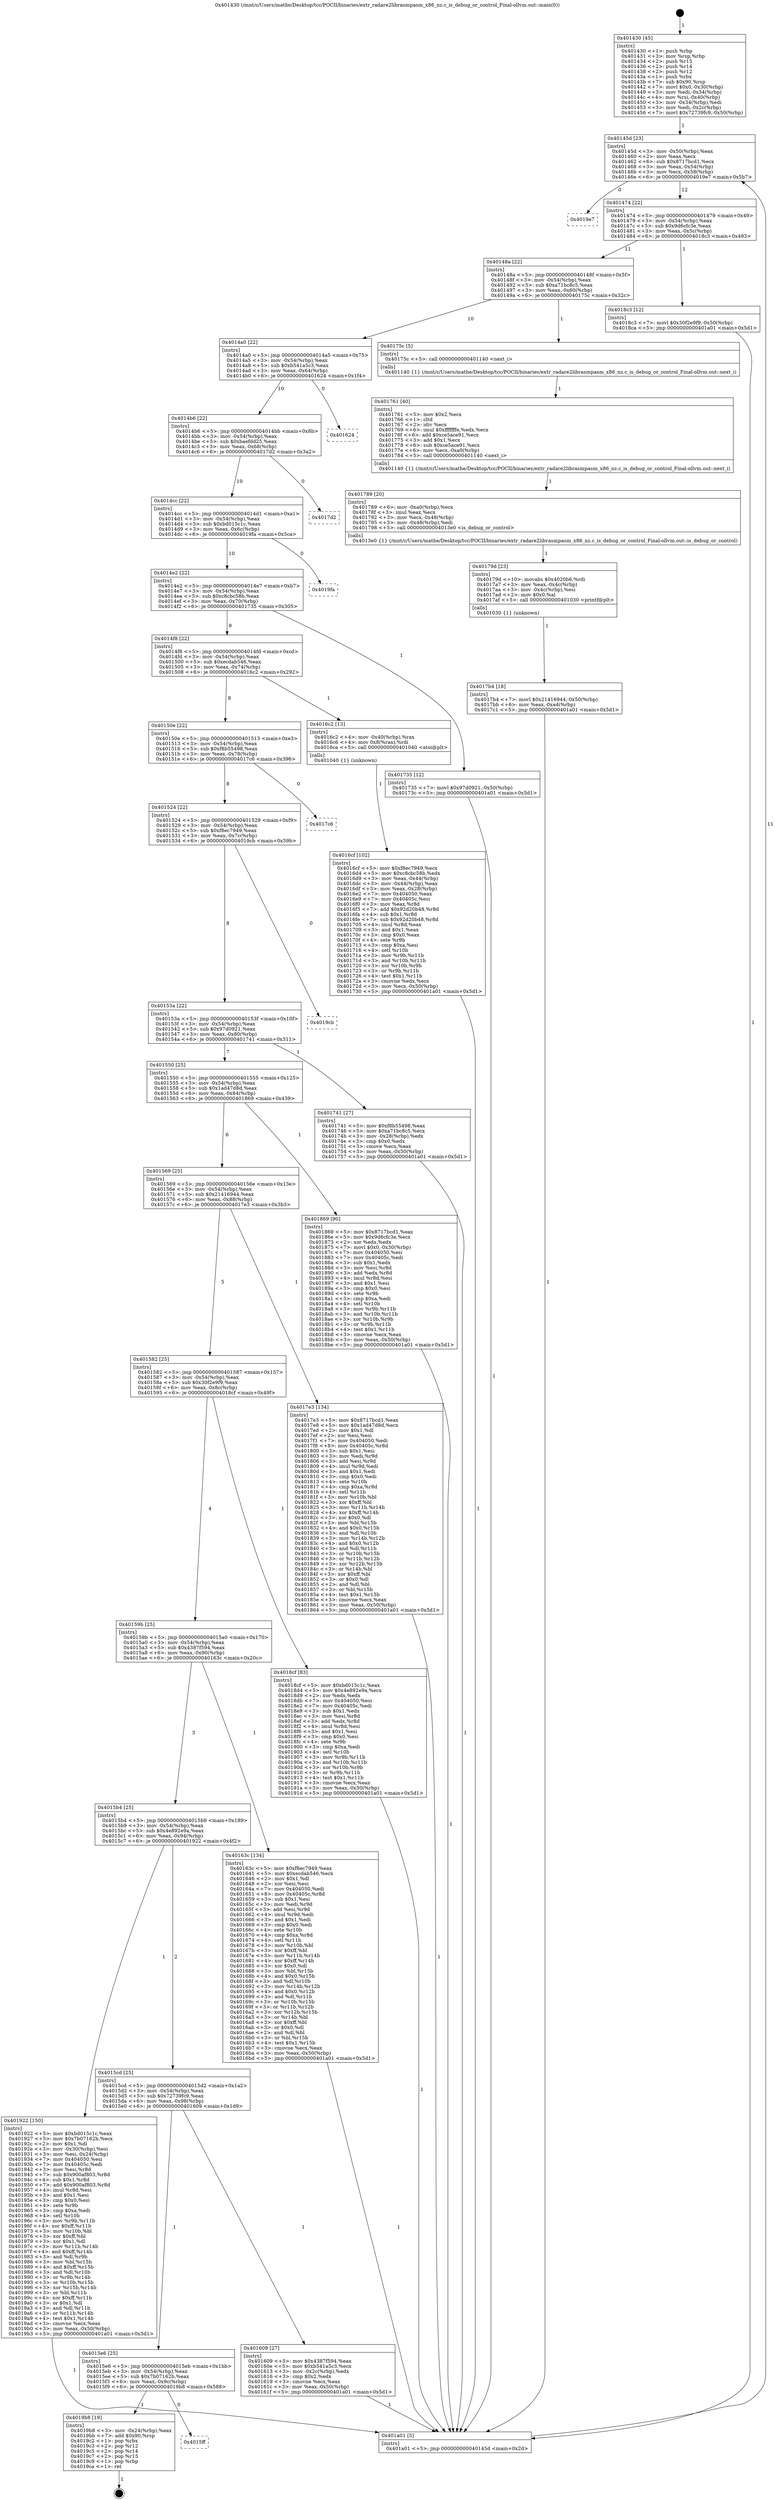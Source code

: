 digraph "0x401430" {
  label = "0x401430 (/mnt/c/Users/mathe/Desktop/tcc/POCII/binaries/extr_radare2librasmpasm_x86_nz.c_is_debug_or_control_Final-ollvm.out::main(0))"
  labelloc = "t"
  node[shape=record]

  Entry [label="",width=0.3,height=0.3,shape=circle,fillcolor=black,style=filled]
  "0x40145d" [label="{
     0x40145d [23]\l
     | [instrs]\l
     &nbsp;&nbsp;0x40145d \<+3\>: mov -0x50(%rbp),%eax\l
     &nbsp;&nbsp;0x401460 \<+2\>: mov %eax,%ecx\l
     &nbsp;&nbsp;0x401462 \<+6\>: sub $0x8717bcd1,%ecx\l
     &nbsp;&nbsp;0x401468 \<+3\>: mov %eax,-0x54(%rbp)\l
     &nbsp;&nbsp;0x40146b \<+3\>: mov %ecx,-0x58(%rbp)\l
     &nbsp;&nbsp;0x40146e \<+6\>: je 00000000004019e7 \<main+0x5b7\>\l
  }"]
  "0x4019e7" [label="{
     0x4019e7\l
  }", style=dashed]
  "0x401474" [label="{
     0x401474 [22]\l
     | [instrs]\l
     &nbsp;&nbsp;0x401474 \<+5\>: jmp 0000000000401479 \<main+0x49\>\l
     &nbsp;&nbsp;0x401479 \<+3\>: mov -0x54(%rbp),%eax\l
     &nbsp;&nbsp;0x40147c \<+5\>: sub $0x9d6cfc3e,%eax\l
     &nbsp;&nbsp;0x401481 \<+3\>: mov %eax,-0x5c(%rbp)\l
     &nbsp;&nbsp;0x401484 \<+6\>: je 00000000004018c3 \<main+0x493\>\l
  }"]
  Exit [label="",width=0.3,height=0.3,shape=circle,fillcolor=black,style=filled,peripheries=2]
  "0x4018c3" [label="{
     0x4018c3 [12]\l
     | [instrs]\l
     &nbsp;&nbsp;0x4018c3 \<+7\>: movl $0x30f2e9f9,-0x50(%rbp)\l
     &nbsp;&nbsp;0x4018ca \<+5\>: jmp 0000000000401a01 \<main+0x5d1\>\l
  }"]
  "0x40148a" [label="{
     0x40148a [22]\l
     | [instrs]\l
     &nbsp;&nbsp;0x40148a \<+5\>: jmp 000000000040148f \<main+0x5f\>\l
     &nbsp;&nbsp;0x40148f \<+3\>: mov -0x54(%rbp),%eax\l
     &nbsp;&nbsp;0x401492 \<+5\>: sub $0xa71bc8c5,%eax\l
     &nbsp;&nbsp;0x401497 \<+3\>: mov %eax,-0x60(%rbp)\l
     &nbsp;&nbsp;0x40149a \<+6\>: je 000000000040175c \<main+0x32c\>\l
  }"]
  "0x4015ff" [label="{
     0x4015ff\l
  }", style=dashed]
  "0x40175c" [label="{
     0x40175c [5]\l
     | [instrs]\l
     &nbsp;&nbsp;0x40175c \<+5\>: call 0000000000401140 \<next_i\>\l
     | [calls]\l
     &nbsp;&nbsp;0x401140 \{1\} (/mnt/c/Users/mathe/Desktop/tcc/POCII/binaries/extr_radare2librasmpasm_x86_nz.c_is_debug_or_control_Final-ollvm.out::next_i)\l
  }"]
  "0x4014a0" [label="{
     0x4014a0 [22]\l
     | [instrs]\l
     &nbsp;&nbsp;0x4014a0 \<+5\>: jmp 00000000004014a5 \<main+0x75\>\l
     &nbsp;&nbsp;0x4014a5 \<+3\>: mov -0x54(%rbp),%eax\l
     &nbsp;&nbsp;0x4014a8 \<+5\>: sub $0xb541a5c3,%eax\l
     &nbsp;&nbsp;0x4014ad \<+3\>: mov %eax,-0x64(%rbp)\l
     &nbsp;&nbsp;0x4014b0 \<+6\>: je 0000000000401624 \<main+0x1f4\>\l
  }"]
  "0x4019b8" [label="{
     0x4019b8 [19]\l
     | [instrs]\l
     &nbsp;&nbsp;0x4019b8 \<+3\>: mov -0x24(%rbp),%eax\l
     &nbsp;&nbsp;0x4019bb \<+7\>: add $0x90,%rsp\l
     &nbsp;&nbsp;0x4019c2 \<+1\>: pop %rbx\l
     &nbsp;&nbsp;0x4019c3 \<+2\>: pop %r12\l
     &nbsp;&nbsp;0x4019c5 \<+2\>: pop %r14\l
     &nbsp;&nbsp;0x4019c7 \<+2\>: pop %r15\l
     &nbsp;&nbsp;0x4019c9 \<+1\>: pop %rbp\l
     &nbsp;&nbsp;0x4019ca \<+1\>: ret\l
  }"]
  "0x401624" [label="{
     0x401624\l
  }", style=dashed]
  "0x4014b6" [label="{
     0x4014b6 [22]\l
     | [instrs]\l
     &nbsp;&nbsp;0x4014b6 \<+5\>: jmp 00000000004014bb \<main+0x8b\>\l
     &nbsp;&nbsp;0x4014bb \<+3\>: mov -0x54(%rbp),%eax\l
     &nbsp;&nbsp;0x4014be \<+5\>: sub $0xbaefdd25,%eax\l
     &nbsp;&nbsp;0x4014c3 \<+3\>: mov %eax,-0x68(%rbp)\l
     &nbsp;&nbsp;0x4014c6 \<+6\>: je 00000000004017d2 \<main+0x3a2\>\l
  }"]
  "0x4017b4" [label="{
     0x4017b4 [18]\l
     | [instrs]\l
     &nbsp;&nbsp;0x4017b4 \<+7\>: movl $0x21416944,-0x50(%rbp)\l
     &nbsp;&nbsp;0x4017bb \<+6\>: mov %eax,-0xa4(%rbp)\l
     &nbsp;&nbsp;0x4017c1 \<+5\>: jmp 0000000000401a01 \<main+0x5d1\>\l
  }"]
  "0x4017d2" [label="{
     0x4017d2\l
  }", style=dashed]
  "0x4014cc" [label="{
     0x4014cc [22]\l
     | [instrs]\l
     &nbsp;&nbsp;0x4014cc \<+5\>: jmp 00000000004014d1 \<main+0xa1\>\l
     &nbsp;&nbsp;0x4014d1 \<+3\>: mov -0x54(%rbp),%eax\l
     &nbsp;&nbsp;0x4014d4 \<+5\>: sub $0xbd015c1c,%eax\l
     &nbsp;&nbsp;0x4014d9 \<+3\>: mov %eax,-0x6c(%rbp)\l
     &nbsp;&nbsp;0x4014dc \<+6\>: je 00000000004019fa \<main+0x5ca\>\l
  }"]
  "0x40179d" [label="{
     0x40179d [23]\l
     | [instrs]\l
     &nbsp;&nbsp;0x40179d \<+10\>: movabs $0x4020b6,%rdi\l
     &nbsp;&nbsp;0x4017a7 \<+3\>: mov %eax,-0x4c(%rbp)\l
     &nbsp;&nbsp;0x4017aa \<+3\>: mov -0x4c(%rbp),%esi\l
     &nbsp;&nbsp;0x4017ad \<+2\>: mov $0x0,%al\l
     &nbsp;&nbsp;0x4017af \<+5\>: call 0000000000401030 \<printf@plt\>\l
     | [calls]\l
     &nbsp;&nbsp;0x401030 \{1\} (unknown)\l
  }"]
  "0x4019fa" [label="{
     0x4019fa\l
  }", style=dashed]
  "0x4014e2" [label="{
     0x4014e2 [22]\l
     | [instrs]\l
     &nbsp;&nbsp;0x4014e2 \<+5\>: jmp 00000000004014e7 \<main+0xb7\>\l
     &nbsp;&nbsp;0x4014e7 \<+3\>: mov -0x54(%rbp),%eax\l
     &nbsp;&nbsp;0x4014ea \<+5\>: sub $0xc8cbc58b,%eax\l
     &nbsp;&nbsp;0x4014ef \<+3\>: mov %eax,-0x70(%rbp)\l
     &nbsp;&nbsp;0x4014f2 \<+6\>: je 0000000000401735 \<main+0x305\>\l
  }"]
  "0x401789" [label="{
     0x401789 [20]\l
     | [instrs]\l
     &nbsp;&nbsp;0x401789 \<+6\>: mov -0xa0(%rbp),%ecx\l
     &nbsp;&nbsp;0x40178f \<+3\>: imul %eax,%ecx\l
     &nbsp;&nbsp;0x401792 \<+3\>: mov %ecx,-0x48(%rbp)\l
     &nbsp;&nbsp;0x401795 \<+3\>: mov -0x48(%rbp),%edi\l
     &nbsp;&nbsp;0x401798 \<+5\>: call 00000000004013e0 \<is_debug_or_control\>\l
     | [calls]\l
     &nbsp;&nbsp;0x4013e0 \{1\} (/mnt/c/Users/mathe/Desktop/tcc/POCII/binaries/extr_radare2librasmpasm_x86_nz.c_is_debug_or_control_Final-ollvm.out::is_debug_or_control)\l
  }"]
  "0x401735" [label="{
     0x401735 [12]\l
     | [instrs]\l
     &nbsp;&nbsp;0x401735 \<+7\>: movl $0x97d0921,-0x50(%rbp)\l
     &nbsp;&nbsp;0x40173c \<+5\>: jmp 0000000000401a01 \<main+0x5d1\>\l
  }"]
  "0x4014f8" [label="{
     0x4014f8 [22]\l
     | [instrs]\l
     &nbsp;&nbsp;0x4014f8 \<+5\>: jmp 00000000004014fd \<main+0xcd\>\l
     &nbsp;&nbsp;0x4014fd \<+3\>: mov -0x54(%rbp),%eax\l
     &nbsp;&nbsp;0x401500 \<+5\>: sub $0xecdab546,%eax\l
     &nbsp;&nbsp;0x401505 \<+3\>: mov %eax,-0x74(%rbp)\l
     &nbsp;&nbsp;0x401508 \<+6\>: je 00000000004016c2 \<main+0x292\>\l
  }"]
  "0x401761" [label="{
     0x401761 [40]\l
     | [instrs]\l
     &nbsp;&nbsp;0x401761 \<+5\>: mov $0x2,%ecx\l
     &nbsp;&nbsp;0x401766 \<+1\>: cltd\l
     &nbsp;&nbsp;0x401767 \<+2\>: idiv %ecx\l
     &nbsp;&nbsp;0x401769 \<+6\>: imul $0xfffffffe,%edx,%ecx\l
     &nbsp;&nbsp;0x40176f \<+6\>: add $0xce5ace91,%ecx\l
     &nbsp;&nbsp;0x401775 \<+3\>: add $0x1,%ecx\l
     &nbsp;&nbsp;0x401778 \<+6\>: sub $0xce5ace91,%ecx\l
     &nbsp;&nbsp;0x40177e \<+6\>: mov %ecx,-0xa0(%rbp)\l
     &nbsp;&nbsp;0x401784 \<+5\>: call 0000000000401140 \<next_i\>\l
     | [calls]\l
     &nbsp;&nbsp;0x401140 \{1\} (/mnt/c/Users/mathe/Desktop/tcc/POCII/binaries/extr_radare2librasmpasm_x86_nz.c_is_debug_or_control_Final-ollvm.out::next_i)\l
  }"]
  "0x4016c2" [label="{
     0x4016c2 [13]\l
     | [instrs]\l
     &nbsp;&nbsp;0x4016c2 \<+4\>: mov -0x40(%rbp),%rax\l
     &nbsp;&nbsp;0x4016c6 \<+4\>: mov 0x8(%rax),%rdi\l
     &nbsp;&nbsp;0x4016ca \<+5\>: call 0000000000401040 \<atoi@plt\>\l
     | [calls]\l
     &nbsp;&nbsp;0x401040 \{1\} (unknown)\l
  }"]
  "0x40150e" [label="{
     0x40150e [22]\l
     | [instrs]\l
     &nbsp;&nbsp;0x40150e \<+5\>: jmp 0000000000401513 \<main+0xe3\>\l
     &nbsp;&nbsp;0x401513 \<+3\>: mov -0x54(%rbp),%eax\l
     &nbsp;&nbsp;0x401516 \<+5\>: sub $0xf8b55498,%eax\l
     &nbsp;&nbsp;0x40151b \<+3\>: mov %eax,-0x78(%rbp)\l
     &nbsp;&nbsp;0x40151e \<+6\>: je 00000000004017c6 \<main+0x396\>\l
  }"]
  "0x4016cf" [label="{
     0x4016cf [102]\l
     | [instrs]\l
     &nbsp;&nbsp;0x4016cf \<+5\>: mov $0xf8ec7949,%ecx\l
     &nbsp;&nbsp;0x4016d4 \<+5\>: mov $0xc8cbc58b,%edx\l
     &nbsp;&nbsp;0x4016d9 \<+3\>: mov %eax,-0x44(%rbp)\l
     &nbsp;&nbsp;0x4016dc \<+3\>: mov -0x44(%rbp),%eax\l
     &nbsp;&nbsp;0x4016df \<+3\>: mov %eax,-0x28(%rbp)\l
     &nbsp;&nbsp;0x4016e2 \<+7\>: mov 0x404050,%eax\l
     &nbsp;&nbsp;0x4016e9 \<+7\>: mov 0x40405c,%esi\l
     &nbsp;&nbsp;0x4016f0 \<+3\>: mov %eax,%r8d\l
     &nbsp;&nbsp;0x4016f3 \<+7\>: add $0x92d20b48,%r8d\l
     &nbsp;&nbsp;0x4016fa \<+4\>: sub $0x1,%r8d\l
     &nbsp;&nbsp;0x4016fe \<+7\>: sub $0x92d20b48,%r8d\l
     &nbsp;&nbsp;0x401705 \<+4\>: imul %r8d,%eax\l
     &nbsp;&nbsp;0x401709 \<+3\>: and $0x1,%eax\l
     &nbsp;&nbsp;0x40170c \<+3\>: cmp $0x0,%eax\l
     &nbsp;&nbsp;0x40170f \<+4\>: sete %r9b\l
     &nbsp;&nbsp;0x401713 \<+3\>: cmp $0xa,%esi\l
     &nbsp;&nbsp;0x401716 \<+4\>: setl %r10b\l
     &nbsp;&nbsp;0x40171a \<+3\>: mov %r9b,%r11b\l
     &nbsp;&nbsp;0x40171d \<+3\>: and %r10b,%r11b\l
     &nbsp;&nbsp;0x401720 \<+3\>: xor %r10b,%r9b\l
     &nbsp;&nbsp;0x401723 \<+3\>: or %r9b,%r11b\l
     &nbsp;&nbsp;0x401726 \<+4\>: test $0x1,%r11b\l
     &nbsp;&nbsp;0x40172a \<+3\>: cmovne %edx,%ecx\l
     &nbsp;&nbsp;0x40172d \<+3\>: mov %ecx,-0x50(%rbp)\l
     &nbsp;&nbsp;0x401730 \<+5\>: jmp 0000000000401a01 \<main+0x5d1\>\l
  }"]
  "0x4017c6" [label="{
     0x4017c6\l
  }", style=dashed]
  "0x401524" [label="{
     0x401524 [22]\l
     | [instrs]\l
     &nbsp;&nbsp;0x401524 \<+5\>: jmp 0000000000401529 \<main+0xf9\>\l
     &nbsp;&nbsp;0x401529 \<+3\>: mov -0x54(%rbp),%eax\l
     &nbsp;&nbsp;0x40152c \<+5\>: sub $0xf8ec7949,%eax\l
     &nbsp;&nbsp;0x401531 \<+3\>: mov %eax,-0x7c(%rbp)\l
     &nbsp;&nbsp;0x401534 \<+6\>: je 00000000004019cb \<main+0x59b\>\l
  }"]
  "0x401430" [label="{
     0x401430 [45]\l
     | [instrs]\l
     &nbsp;&nbsp;0x401430 \<+1\>: push %rbp\l
     &nbsp;&nbsp;0x401431 \<+3\>: mov %rsp,%rbp\l
     &nbsp;&nbsp;0x401434 \<+2\>: push %r15\l
     &nbsp;&nbsp;0x401436 \<+2\>: push %r14\l
     &nbsp;&nbsp;0x401438 \<+2\>: push %r12\l
     &nbsp;&nbsp;0x40143a \<+1\>: push %rbx\l
     &nbsp;&nbsp;0x40143b \<+7\>: sub $0x90,%rsp\l
     &nbsp;&nbsp;0x401442 \<+7\>: movl $0x0,-0x30(%rbp)\l
     &nbsp;&nbsp;0x401449 \<+3\>: mov %edi,-0x34(%rbp)\l
     &nbsp;&nbsp;0x40144c \<+4\>: mov %rsi,-0x40(%rbp)\l
     &nbsp;&nbsp;0x401450 \<+3\>: mov -0x34(%rbp),%edi\l
     &nbsp;&nbsp;0x401453 \<+3\>: mov %edi,-0x2c(%rbp)\l
     &nbsp;&nbsp;0x401456 \<+7\>: movl $0x72739fc9,-0x50(%rbp)\l
  }"]
  "0x4019cb" [label="{
     0x4019cb\l
  }", style=dashed]
  "0x40153a" [label="{
     0x40153a [22]\l
     | [instrs]\l
     &nbsp;&nbsp;0x40153a \<+5\>: jmp 000000000040153f \<main+0x10f\>\l
     &nbsp;&nbsp;0x40153f \<+3\>: mov -0x54(%rbp),%eax\l
     &nbsp;&nbsp;0x401542 \<+5\>: sub $0x97d0921,%eax\l
     &nbsp;&nbsp;0x401547 \<+3\>: mov %eax,-0x80(%rbp)\l
     &nbsp;&nbsp;0x40154a \<+6\>: je 0000000000401741 \<main+0x311\>\l
  }"]
  "0x401a01" [label="{
     0x401a01 [5]\l
     | [instrs]\l
     &nbsp;&nbsp;0x401a01 \<+5\>: jmp 000000000040145d \<main+0x2d\>\l
  }"]
  "0x401741" [label="{
     0x401741 [27]\l
     | [instrs]\l
     &nbsp;&nbsp;0x401741 \<+5\>: mov $0xf8b55498,%eax\l
     &nbsp;&nbsp;0x401746 \<+5\>: mov $0xa71bc8c5,%ecx\l
     &nbsp;&nbsp;0x40174b \<+3\>: mov -0x28(%rbp),%edx\l
     &nbsp;&nbsp;0x40174e \<+3\>: cmp $0x0,%edx\l
     &nbsp;&nbsp;0x401751 \<+3\>: cmove %ecx,%eax\l
     &nbsp;&nbsp;0x401754 \<+3\>: mov %eax,-0x50(%rbp)\l
     &nbsp;&nbsp;0x401757 \<+5\>: jmp 0000000000401a01 \<main+0x5d1\>\l
  }"]
  "0x401550" [label="{
     0x401550 [25]\l
     | [instrs]\l
     &nbsp;&nbsp;0x401550 \<+5\>: jmp 0000000000401555 \<main+0x125\>\l
     &nbsp;&nbsp;0x401555 \<+3\>: mov -0x54(%rbp),%eax\l
     &nbsp;&nbsp;0x401558 \<+5\>: sub $0x1ad47d8d,%eax\l
     &nbsp;&nbsp;0x40155d \<+6\>: mov %eax,-0x84(%rbp)\l
     &nbsp;&nbsp;0x401563 \<+6\>: je 0000000000401869 \<main+0x439\>\l
  }"]
  "0x4015e6" [label="{
     0x4015e6 [25]\l
     | [instrs]\l
     &nbsp;&nbsp;0x4015e6 \<+5\>: jmp 00000000004015eb \<main+0x1bb\>\l
     &nbsp;&nbsp;0x4015eb \<+3\>: mov -0x54(%rbp),%eax\l
     &nbsp;&nbsp;0x4015ee \<+5\>: sub $0x7b07162b,%eax\l
     &nbsp;&nbsp;0x4015f3 \<+6\>: mov %eax,-0x9c(%rbp)\l
     &nbsp;&nbsp;0x4015f9 \<+6\>: je 00000000004019b8 \<main+0x588\>\l
  }"]
  "0x401869" [label="{
     0x401869 [90]\l
     | [instrs]\l
     &nbsp;&nbsp;0x401869 \<+5\>: mov $0x8717bcd1,%eax\l
     &nbsp;&nbsp;0x40186e \<+5\>: mov $0x9d6cfc3e,%ecx\l
     &nbsp;&nbsp;0x401873 \<+2\>: xor %edx,%edx\l
     &nbsp;&nbsp;0x401875 \<+7\>: movl $0x0,-0x30(%rbp)\l
     &nbsp;&nbsp;0x40187c \<+7\>: mov 0x404050,%esi\l
     &nbsp;&nbsp;0x401883 \<+7\>: mov 0x40405c,%edi\l
     &nbsp;&nbsp;0x40188a \<+3\>: sub $0x1,%edx\l
     &nbsp;&nbsp;0x40188d \<+3\>: mov %esi,%r8d\l
     &nbsp;&nbsp;0x401890 \<+3\>: add %edx,%r8d\l
     &nbsp;&nbsp;0x401893 \<+4\>: imul %r8d,%esi\l
     &nbsp;&nbsp;0x401897 \<+3\>: and $0x1,%esi\l
     &nbsp;&nbsp;0x40189a \<+3\>: cmp $0x0,%esi\l
     &nbsp;&nbsp;0x40189d \<+4\>: sete %r9b\l
     &nbsp;&nbsp;0x4018a1 \<+3\>: cmp $0xa,%edi\l
     &nbsp;&nbsp;0x4018a4 \<+4\>: setl %r10b\l
     &nbsp;&nbsp;0x4018a8 \<+3\>: mov %r9b,%r11b\l
     &nbsp;&nbsp;0x4018ab \<+3\>: and %r10b,%r11b\l
     &nbsp;&nbsp;0x4018ae \<+3\>: xor %r10b,%r9b\l
     &nbsp;&nbsp;0x4018b1 \<+3\>: or %r9b,%r11b\l
     &nbsp;&nbsp;0x4018b4 \<+4\>: test $0x1,%r11b\l
     &nbsp;&nbsp;0x4018b8 \<+3\>: cmovne %ecx,%eax\l
     &nbsp;&nbsp;0x4018bb \<+3\>: mov %eax,-0x50(%rbp)\l
     &nbsp;&nbsp;0x4018be \<+5\>: jmp 0000000000401a01 \<main+0x5d1\>\l
  }"]
  "0x401569" [label="{
     0x401569 [25]\l
     | [instrs]\l
     &nbsp;&nbsp;0x401569 \<+5\>: jmp 000000000040156e \<main+0x13e\>\l
     &nbsp;&nbsp;0x40156e \<+3\>: mov -0x54(%rbp),%eax\l
     &nbsp;&nbsp;0x401571 \<+5\>: sub $0x21416944,%eax\l
     &nbsp;&nbsp;0x401576 \<+6\>: mov %eax,-0x88(%rbp)\l
     &nbsp;&nbsp;0x40157c \<+6\>: je 00000000004017e3 \<main+0x3b3\>\l
  }"]
  "0x401609" [label="{
     0x401609 [27]\l
     | [instrs]\l
     &nbsp;&nbsp;0x401609 \<+5\>: mov $0x4387f594,%eax\l
     &nbsp;&nbsp;0x40160e \<+5\>: mov $0xb541a5c3,%ecx\l
     &nbsp;&nbsp;0x401613 \<+3\>: mov -0x2c(%rbp),%edx\l
     &nbsp;&nbsp;0x401616 \<+3\>: cmp $0x2,%edx\l
     &nbsp;&nbsp;0x401619 \<+3\>: cmovne %ecx,%eax\l
     &nbsp;&nbsp;0x40161c \<+3\>: mov %eax,-0x50(%rbp)\l
     &nbsp;&nbsp;0x40161f \<+5\>: jmp 0000000000401a01 \<main+0x5d1\>\l
  }"]
  "0x4017e3" [label="{
     0x4017e3 [134]\l
     | [instrs]\l
     &nbsp;&nbsp;0x4017e3 \<+5\>: mov $0x8717bcd1,%eax\l
     &nbsp;&nbsp;0x4017e8 \<+5\>: mov $0x1ad47d8d,%ecx\l
     &nbsp;&nbsp;0x4017ed \<+2\>: mov $0x1,%dl\l
     &nbsp;&nbsp;0x4017ef \<+2\>: xor %esi,%esi\l
     &nbsp;&nbsp;0x4017f1 \<+7\>: mov 0x404050,%edi\l
     &nbsp;&nbsp;0x4017f8 \<+8\>: mov 0x40405c,%r8d\l
     &nbsp;&nbsp;0x401800 \<+3\>: sub $0x1,%esi\l
     &nbsp;&nbsp;0x401803 \<+3\>: mov %edi,%r9d\l
     &nbsp;&nbsp;0x401806 \<+3\>: add %esi,%r9d\l
     &nbsp;&nbsp;0x401809 \<+4\>: imul %r9d,%edi\l
     &nbsp;&nbsp;0x40180d \<+3\>: and $0x1,%edi\l
     &nbsp;&nbsp;0x401810 \<+3\>: cmp $0x0,%edi\l
     &nbsp;&nbsp;0x401813 \<+4\>: sete %r10b\l
     &nbsp;&nbsp;0x401817 \<+4\>: cmp $0xa,%r8d\l
     &nbsp;&nbsp;0x40181b \<+4\>: setl %r11b\l
     &nbsp;&nbsp;0x40181f \<+3\>: mov %r10b,%bl\l
     &nbsp;&nbsp;0x401822 \<+3\>: xor $0xff,%bl\l
     &nbsp;&nbsp;0x401825 \<+3\>: mov %r11b,%r14b\l
     &nbsp;&nbsp;0x401828 \<+4\>: xor $0xff,%r14b\l
     &nbsp;&nbsp;0x40182c \<+3\>: xor $0x0,%dl\l
     &nbsp;&nbsp;0x40182f \<+3\>: mov %bl,%r15b\l
     &nbsp;&nbsp;0x401832 \<+4\>: and $0x0,%r15b\l
     &nbsp;&nbsp;0x401836 \<+3\>: and %dl,%r10b\l
     &nbsp;&nbsp;0x401839 \<+3\>: mov %r14b,%r12b\l
     &nbsp;&nbsp;0x40183c \<+4\>: and $0x0,%r12b\l
     &nbsp;&nbsp;0x401840 \<+3\>: and %dl,%r11b\l
     &nbsp;&nbsp;0x401843 \<+3\>: or %r10b,%r15b\l
     &nbsp;&nbsp;0x401846 \<+3\>: or %r11b,%r12b\l
     &nbsp;&nbsp;0x401849 \<+3\>: xor %r12b,%r15b\l
     &nbsp;&nbsp;0x40184c \<+3\>: or %r14b,%bl\l
     &nbsp;&nbsp;0x40184f \<+3\>: xor $0xff,%bl\l
     &nbsp;&nbsp;0x401852 \<+3\>: or $0x0,%dl\l
     &nbsp;&nbsp;0x401855 \<+2\>: and %dl,%bl\l
     &nbsp;&nbsp;0x401857 \<+3\>: or %bl,%r15b\l
     &nbsp;&nbsp;0x40185a \<+4\>: test $0x1,%r15b\l
     &nbsp;&nbsp;0x40185e \<+3\>: cmovne %ecx,%eax\l
     &nbsp;&nbsp;0x401861 \<+3\>: mov %eax,-0x50(%rbp)\l
     &nbsp;&nbsp;0x401864 \<+5\>: jmp 0000000000401a01 \<main+0x5d1\>\l
  }"]
  "0x401582" [label="{
     0x401582 [25]\l
     | [instrs]\l
     &nbsp;&nbsp;0x401582 \<+5\>: jmp 0000000000401587 \<main+0x157\>\l
     &nbsp;&nbsp;0x401587 \<+3\>: mov -0x54(%rbp),%eax\l
     &nbsp;&nbsp;0x40158a \<+5\>: sub $0x30f2e9f9,%eax\l
     &nbsp;&nbsp;0x40158f \<+6\>: mov %eax,-0x8c(%rbp)\l
     &nbsp;&nbsp;0x401595 \<+6\>: je 00000000004018cf \<main+0x49f\>\l
  }"]
  "0x4015cd" [label="{
     0x4015cd [25]\l
     | [instrs]\l
     &nbsp;&nbsp;0x4015cd \<+5\>: jmp 00000000004015d2 \<main+0x1a2\>\l
     &nbsp;&nbsp;0x4015d2 \<+3\>: mov -0x54(%rbp),%eax\l
     &nbsp;&nbsp;0x4015d5 \<+5\>: sub $0x72739fc9,%eax\l
     &nbsp;&nbsp;0x4015da \<+6\>: mov %eax,-0x98(%rbp)\l
     &nbsp;&nbsp;0x4015e0 \<+6\>: je 0000000000401609 \<main+0x1d9\>\l
  }"]
  "0x4018cf" [label="{
     0x4018cf [83]\l
     | [instrs]\l
     &nbsp;&nbsp;0x4018cf \<+5\>: mov $0xbd015c1c,%eax\l
     &nbsp;&nbsp;0x4018d4 \<+5\>: mov $0x4e892e9a,%ecx\l
     &nbsp;&nbsp;0x4018d9 \<+2\>: xor %edx,%edx\l
     &nbsp;&nbsp;0x4018db \<+7\>: mov 0x404050,%esi\l
     &nbsp;&nbsp;0x4018e2 \<+7\>: mov 0x40405c,%edi\l
     &nbsp;&nbsp;0x4018e9 \<+3\>: sub $0x1,%edx\l
     &nbsp;&nbsp;0x4018ec \<+3\>: mov %esi,%r8d\l
     &nbsp;&nbsp;0x4018ef \<+3\>: add %edx,%r8d\l
     &nbsp;&nbsp;0x4018f2 \<+4\>: imul %r8d,%esi\l
     &nbsp;&nbsp;0x4018f6 \<+3\>: and $0x1,%esi\l
     &nbsp;&nbsp;0x4018f9 \<+3\>: cmp $0x0,%esi\l
     &nbsp;&nbsp;0x4018fc \<+4\>: sete %r9b\l
     &nbsp;&nbsp;0x401900 \<+3\>: cmp $0xa,%edi\l
     &nbsp;&nbsp;0x401903 \<+4\>: setl %r10b\l
     &nbsp;&nbsp;0x401907 \<+3\>: mov %r9b,%r11b\l
     &nbsp;&nbsp;0x40190a \<+3\>: and %r10b,%r11b\l
     &nbsp;&nbsp;0x40190d \<+3\>: xor %r10b,%r9b\l
     &nbsp;&nbsp;0x401910 \<+3\>: or %r9b,%r11b\l
     &nbsp;&nbsp;0x401913 \<+4\>: test $0x1,%r11b\l
     &nbsp;&nbsp;0x401917 \<+3\>: cmovne %ecx,%eax\l
     &nbsp;&nbsp;0x40191a \<+3\>: mov %eax,-0x50(%rbp)\l
     &nbsp;&nbsp;0x40191d \<+5\>: jmp 0000000000401a01 \<main+0x5d1\>\l
  }"]
  "0x40159b" [label="{
     0x40159b [25]\l
     | [instrs]\l
     &nbsp;&nbsp;0x40159b \<+5\>: jmp 00000000004015a0 \<main+0x170\>\l
     &nbsp;&nbsp;0x4015a0 \<+3\>: mov -0x54(%rbp),%eax\l
     &nbsp;&nbsp;0x4015a3 \<+5\>: sub $0x4387f594,%eax\l
     &nbsp;&nbsp;0x4015a8 \<+6\>: mov %eax,-0x90(%rbp)\l
     &nbsp;&nbsp;0x4015ae \<+6\>: je 000000000040163c \<main+0x20c\>\l
  }"]
  "0x401922" [label="{
     0x401922 [150]\l
     | [instrs]\l
     &nbsp;&nbsp;0x401922 \<+5\>: mov $0xbd015c1c,%eax\l
     &nbsp;&nbsp;0x401927 \<+5\>: mov $0x7b07162b,%ecx\l
     &nbsp;&nbsp;0x40192c \<+2\>: mov $0x1,%dl\l
     &nbsp;&nbsp;0x40192e \<+3\>: mov -0x30(%rbp),%esi\l
     &nbsp;&nbsp;0x401931 \<+3\>: mov %esi,-0x24(%rbp)\l
     &nbsp;&nbsp;0x401934 \<+7\>: mov 0x404050,%esi\l
     &nbsp;&nbsp;0x40193b \<+7\>: mov 0x40405c,%edi\l
     &nbsp;&nbsp;0x401942 \<+3\>: mov %esi,%r8d\l
     &nbsp;&nbsp;0x401945 \<+7\>: sub $0x900af803,%r8d\l
     &nbsp;&nbsp;0x40194c \<+4\>: sub $0x1,%r8d\l
     &nbsp;&nbsp;0x401950 \<+7\>: add $0x900af803,%r8d\l
     &nbsp;&nbsp;0x401957 \<+4\>: imul %r8d,%esi\l
     &nbsp;&nbsp;0x40195b \<+3\>: and $0x1,%esi\l
     &nbsp;&nbsp;0x40195e \<+3\>: cmp $0x0,%esi\l
     &nbsp;&nbsp;0x401961 \<+4\>: sete %r9b\l
     &nbsp;&nbsp;0x401965 \<+3\>: cmp $0xa,%edi\l
     &nbsp;&nbsp;0x401968 \<+4\>: setl %r10b\l
     &nbsp;&nbsp;0x40196c \<+3\>: mov %r9b,%r11b\l
     &nbsp;&nbsp;0x40196f \<+4\>: xor $0xff,%r11b\l
     &nbsp;&nbsp;0x401973 \<+3\>: mov %r10b,%bl\l
     &nbsp;&nbsp;0x401976 \<+3\>: xor $0xff,%bl\l
     &nbsp;&nbsp;0x401979 \<+3\>: xor $0x1,%dl\l
     &nbsp;&nbsp;0x40197c \<+3\>: mov %r11b,%r14b\l
     &nbsp;&nbsp;0x40197f \<+4\>: and $0xff,%r14b\l
     &nbsp;&nbsp;0x401983 \<+3\>: and %dl,%r9b\l
     &nbsp;&nbsp;0x401986 \<+3\>: mov %bl,%r15b\l
     &nbsp;&nbsp;0x401989 \<+4\>: and $0xff,%r15b\l
     &nbsp;&nbsp;0x40198d \<+3\>: and %dl,%r10b\l
     &nbsp;&nbsp;0x401990 \<+3\>: or %r9b,%r14b\l
     &nbsp;&nbsp;0x401993 \<+3\>: or %r10b,%r15b\l
     &nbsp;&nbsp;0x401996 \<+3\>: xor %r15b,%r14b\l
     &nbsp;&nbsp;0x401999 \<+3\>: or %bl,%r11b\l
     &nbsp;&nbsp;0x40199c \<+4\>: xor $0xff,%r11b\l
     &nbsp;&nbsp;0x4019a0 \<+3\>: or $0x1,%dl\l
     &nbsp;&nbsp;0x4019a3 \<+3\>: and %dl,%r11b\l
     &nbsp;&nbsp;0x4019a6 \<+3\>: or %r11b,%r14b\l
     &nbsp;&nbsp;0x4019a9 \<+4\>: test $0x1,%r14b\l
     &nbsp;&nbsp;0x4019ad \<+3\>: cmovne %ecx,%eax\l
     &nbsp;&nbsp;0x4019b0 \<+3\>: mov %eax,-0x50(%rbp)\l
     &nbsp;&nbsp;0x4019b3 \<+5\>: jmp 0000000000401a01 \<main+0x5d1\>\l
  }"]
  "0x40163c" [label="{
     0x40163c [134]\l
     | [instrs]\l
     &nbsp;&nbsp;0x40163c \<+5\>: mov $0xf8ec7949,%eax\l
     &nbsp;&nbsp;0x401641 \<+5\>: mov $0xecdab546,%ecx\l
     &nbsp;&nbsp;0x401646 \<+2\>: mov $0x1,%dl\l
     &nbsp;&nbsp;0x401648 \<+2\>: xor %esi,%esi\l
     &nbsp;&nbsp;0x40164a \<+7\>: mov 0x404050,%edi\l
     &nbsp;&nbsp;0x401651 \<+8\>: mov 0x40405c,%r8d\l
     &nbsp;&nbsp;0x401659 \<+3\>: sub $0x1,%esi\l
     &nbsp;&nbsp;0x40165c \<+3\>: mov %edi,%r9d\l
     &nbsp;&nbsp;0x40165f \<+3\>: add %esi,%r9d\l
     &nbsp;&nbsp;0x401662 \<+4\>: imul %r9d,%edi\l
     &nbsp;&nbsp;0x401666 \<+3\>: and $0x1,%edi\l
     &nbsp;&nbsp;0x401669 \<+3\>: cmp $0x0,%edi\l
     &nbsp;&nbsp;0x40166c \<+4\>: sete %r10b\l
     &nbsp;&nbsp;0x401670 \<+4\>: cmp $0xa,%r8d\l
     &nbsp;&nbsp;0x401674 \<+4\>: setl %r11b\l
     &nbsp;&nbsp;0x401678 \<+3\>: mov %r10b,%bl\l
     &nbsp;&nbsp;0x40167b \<+3\>: xor $0xff,%bl\l
     &nbsp;&nbsp;0x40167e \<+3\>: mov %r11b,%r14b\l
     &nbsp;&nbsp;0x401681 \<+4\>: xor $0xff,%r14b\l
     &nbsp;&nbsp;0x401685 \<+3\>: xor $0x0,%dl\l
     &nbsp;&nbsp;0x401688 \<+3\>: mov %bl,%r15b\l
     &nbsp;&nbsp;0x40168b \<+4\>: and $0x0,%r15b\l
     &nbsp;&nbsp;0x40168f \<+3\>: and %dl,%r10b\l
     &nbsp;&nbsp;0x401692 \<+3\>: mov %r14b,%r12b\l
     &nbsp;&nbsp;0x401695 \<+4\>: and $0x0,%r12b\l
     &nbsp;&nbsp;0x401699 \<+3\>: and %dl,%r11b\l
     &nbsp;&nbsp;0x40169c \<+3\>: or %r10b,%r15b\l
     &nbsp;&nbsp;0x40169f \<+3\>: or %r11b,%r12b\l
     &nbsp;&nbsp;0x4016a2 \<+3\>: xor %r12b,%r15b\l
     &nbsp;&nbsp;0x4016a5 \<+3\>: or %r14b,%bl\l
     &nbsp;&nbsp;0x4016a8 \<+3\>: xor $0xff,%bl\l
     &nbsp;&nbsp;0x4016ab \<+3\>: or $0x0,%dl\l
     &nbsp;&nbsp;0x4016ae \<+2\>: and %dl,%bl\l
     &nbsp;&nbsp;0x4016b0 \<+3\>: or %bl,%r15b\l
     &nbsp;&nbsp;0x4016b3 \<+4\>: test $0x1,%r15b\l
     &nbsp;&nbsp;0x4016b7 \<+3\>: cmovne %ecx,%eax\l
     &nbsp;&nbsp;0x4016ba \<+3\>: mov %eax,-0x50(%rbp)\l
     &nbsp;&nbsp;0x4016bd \<+5\>: jmp 0000000000401a01 \<main+0x5d1\>\l
  }"]
  "0x4015b4" [label="{
     0x4015b4 [25]\l
     | [instrs]\l
     &nbsp;&nbsp;0x4015b4 \<+5\>: jmp 00000000004015b9 \<main+0x189\>\l
     &nbsp;&nbsp;0x4015b9 \<+3\>: mov -0x54(%rbp),%eax\l
     &nbsp;&nbsp;0x4015bc \<+5\>: sub $0x4e892e9a,%eax\l
     &nbsp;&nbsp;0x4015c1 \<+6\>: mov %eax,-0x94(%rbp)\l
     &nbsp;&nbsp;0x4015c7 \<+6\>: je 0000000000401922 \<main+0x4f2\>\l
  }"]
  Entry -> "0x401430" [label=" 1"]
  "0x40145d" -> "0x4019e7" [label=" 0"]
  "0x40145d" -> "0x401474" [label=" 12"]
  "0x4019b8" -> Exit [label=" 1"]
  "0x401474" -> "0x4018c3" [label=" 1"]
  "0x401474" -> "0x40148a" [label=" 11"]
  "0x4015e6" -> "0x4015ff" [label=" 0"]
  "0x40148a" -> "0x40175c" [label=" 1"]
  "0x40148a" -> "0x4014a0" [label=" 10"]
  "0x4015e6" -> "0x4019b8" [label=" 1"]
  "0x4014a0" -> "0x401624" [label=" 0"]
  "0x4014a0" -> "0x4014b6" [label=" 10"]
  "0x401922" -> "0x401a01" [label=" 1"]
  "0x4014b6" -> "0x4017d2" [label=" 0"]
  "0x4014b6" -> "0x4014cc" [label=" 10"]
  "0x4018cf" -> "0x401a01" [label=" 1"]
  "0x4014cc" -> "0x4019fa" [label=" 0"]
  "0x4014cc" -> "0x4014e2" [label=" 10"]
  "0x4018c3" -> "0x401a01" [label=" 1"]
  "0x4014e2" -> "0x401735" [label=" 1"]
  "0x4014e2" -> "0x4014f8" [label=" 9"]
  "0x401869" -> "0x401a01" [label=" 1"]
  "0x4014f8" -> "0x4016c2" [label=" 1"]
  "0x4014f8" -> "0x40150e" [label=" 8"]
  "0x4017e3" -> "0x401a01" [label=" 1"]
  "0x40150e" -> "0x4017c6" [label=" 0"]
  "0x40150e" -> "0x401524" [label=" 8"]
  "0x4017b4" -> "0x401a01" [label=" 1"]
  "0x401524" -> "0x4019cb" [label=" 0"]
  "0x401524" -> "0x40153a" [label=" 8"]
  "0x40179d" -> "0x4017b4" [label=" 1"]
  "0x40153a" -> "0x401741" [label=" 1"]
  "0x40153a" -> "0x401550" [label=" 7"]
  "0x401789" -> "0x40179d" [label=" 1"]
  "0x401550" -> "0x401869" [label=" 1"]
  "0x401550" -> "0x401569" [label=" 6"]
  "0x401761" -> "0x401789" [label=" 1"]
  "0x401569" -> "0x4017e3" [label=" 1"]
  "0x401569" -> "0x401582" [label=" 5"]
  "0x40175c" -> "0x401761" [label=" 1"]
  "0x401582" -> "0x4018cf" [label=" 1"]
  "0x401582" -> "0x40159b" [label=" 4"]
  "0x401735" -> "0x401a01" [label=" 1"]
  "0x40159b" -> "0x40163c" [label=" 1"]
  "0x40159b" -> "0x4015b4" [label=" 3"]
  "0x4016cf" -> "0x401a01" [label=" 1"]
  "0x4015b4" -> "0x401922" [label=" 1"]
  "0x4015b4" -> "0x4015cd" [label=" 2"]
  "0x401741" -> "0x401a01" [label=" 1"]
  "0x4015cd" -> "0x401609" [label=" 1"]
  "0x4015cd" -> "0x4015e6" [label=" 1"]
  "0x401609" -> "0x401a01" [label=" 1"]
  "0x401430" -> "0x40145d" [label=" 1"]
  "0x401a01" -> "0x40145d" [label=" 11"]
  "0x40163c" -> "0x401a01" [label=" 1"]
  "0x4016c2" -> "0x4016cf" [label=" 1"]
}
